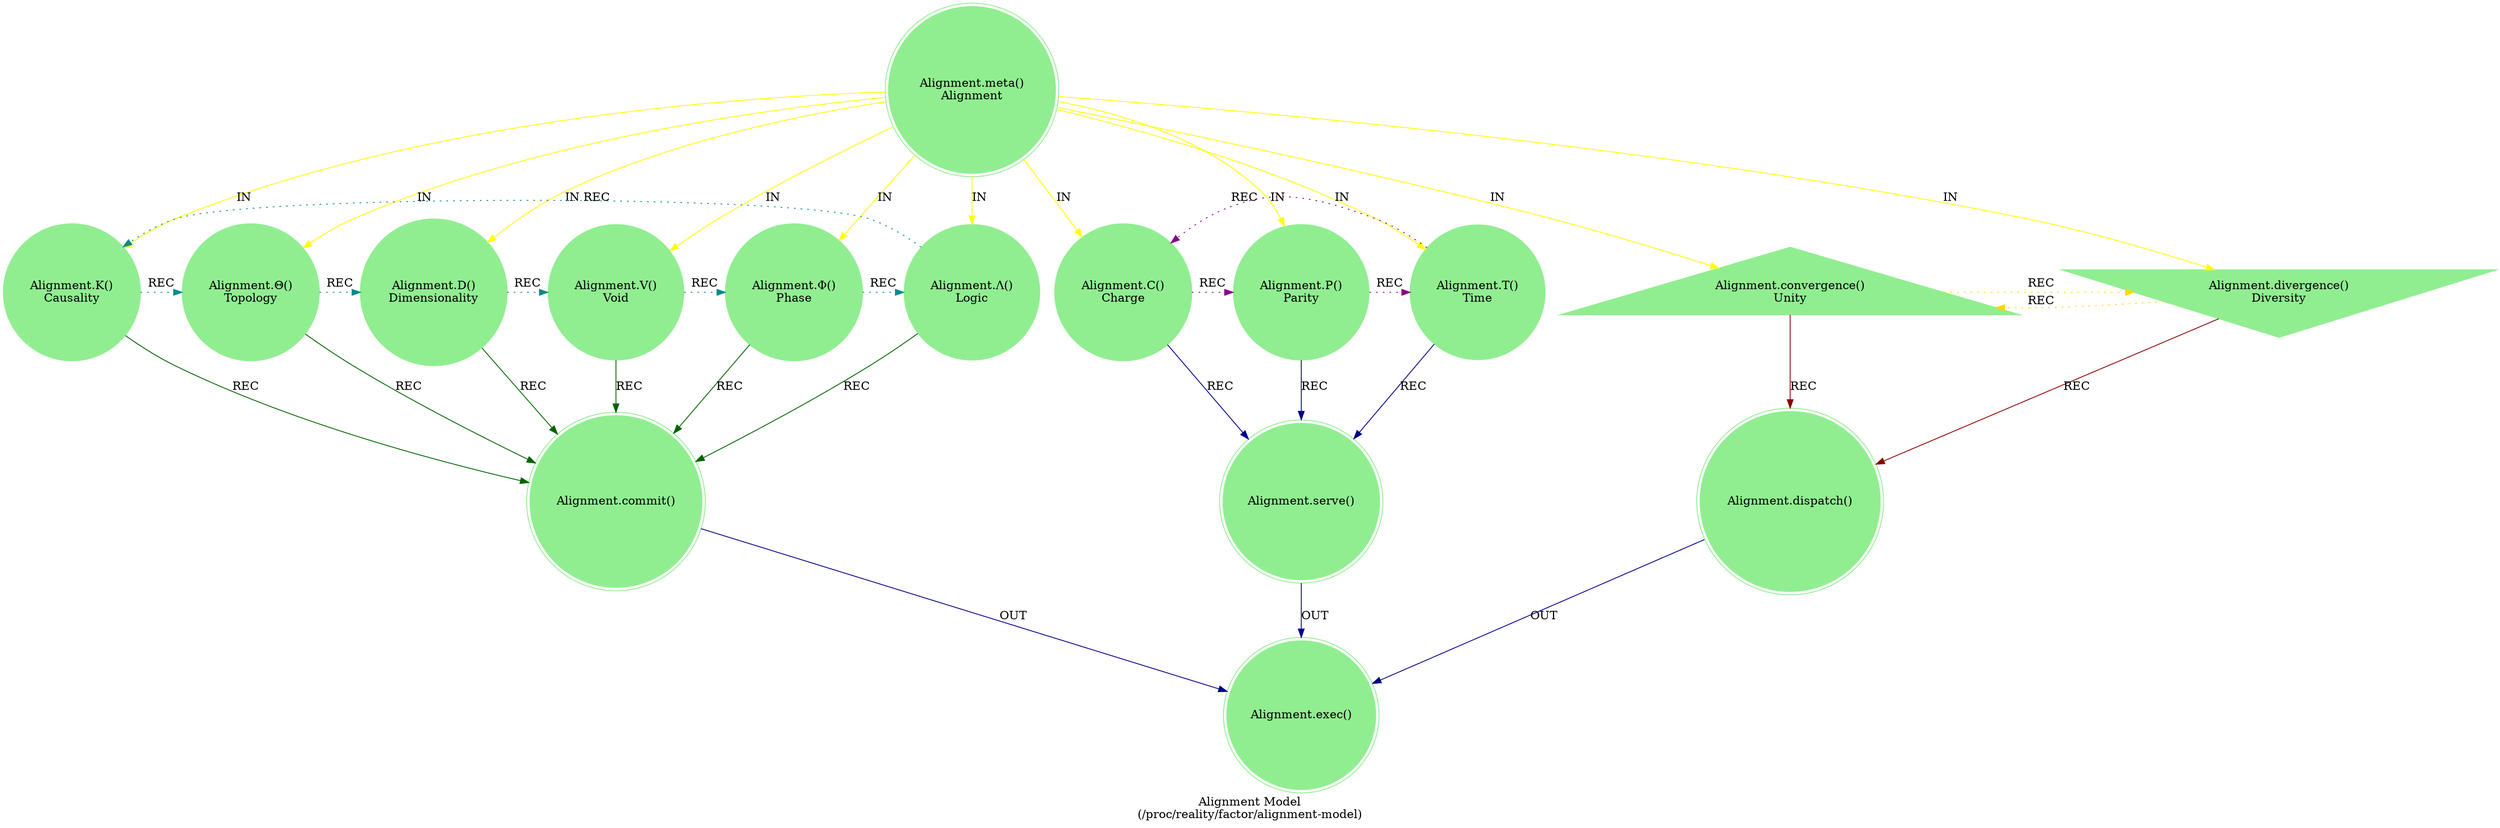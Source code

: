 strict digraph AlignmentModel {
    label = "Alignment Model\n(/proc/reality/factor/alignment-model)";
    style = filled;
    color = lightgray;
    node [shape = circle; style = filled; color = lightgreen;];
    
    // Alignment Model
    // r0::meta();r1,r2,r4,r8,r7,r5;r3,r6,r;ra::receive(),rb::send(),rc::dispatch(),rd::commit(),re::serve(),rf::exec()
    spark_0_alignment_seed_t [label = "Alignment.meta()\nAlignment";shape = doublecircle;comment = "Raw potential (unformatted).";];
    spark_1_alignment_seed_t [label = "Alignment.K()\nCausality";shape = circle;comment = "Planck-time cause/effect links. QFT (S-matrix), Digital Physics";];
    spark_2_alignment_seed_t [label = "Alignment.Θ()\nTopology";shape = circle;comment = "Connectivity (entanglement, wormholes). M-theory (branes), QFT (ER=EPR)";];
    spark_4_alignment_seed_t [label = "Alignment.D()\nDimensionality";shape = circle;comment = "Number of compact/unfolded dimensions. M-theory (Calabi-Yau)";];
    spark_8_alignment_seed_t [label = "Alignment.V()\nVoid";shape = circle;comment = "Null state (deletion/entropy sink). Information Theory (Landauer)	";];
    spark_7_alignment_seed_t [label = "Alignment.Φ()\nPhase";shape = circle;comment = "Particle/Wave toggle (quantum superposition). QFT (Feynman paths)";];
    spark_5_alignment_seed_t [label = "Alignment.Λ()\nLogic";shape = circle;comment = "Boolean gates (AND/OR/NOT). Digital Physics (Fredkin)";];
    spark_3_alignment_seed_t [label = "Alignment.C()\nCharge";shape = circle;comment = "Trinity (+, -, neutral). Fundamental polarity.";];
    spark_6_alignment_seed_t [label = "Alignment.P()\nParity";shape = circle;comment = "Mirroring/negation (e.g., ¬x). Chiral symmetry breaking.";];
    spark_9_alignment_seed_t [label = "Alignment.T()\nTime";shape = circle;comment = "Sequential vs. parallel processing. Cyclic flow/termination.";];
    spark_a_alignment_seed_t [label = "Alignment.convergence()\nUnity";shape = triangle;comment = "Cosmic bus (information routing).";];
    spark_b_alignment_seed_t [label = "Alignment.divergence()\nDiversity";shape = invtriangle;comment = "Cosmic bus (information routing).";];
    spark_c_alignment_seed_t [label = "Alignment.dispatch()";shape = doublecircle;comment = "";];
    spark_d_alignment_seed_t [label = "Alignment.commit()";shape = doublecircle;comment = "";];
    spark_e_alignment_seed_t [label = "Alignment.serve()";shape = doublecircle;comment = "";];
    spark_f_alignment_seed_t [label = "Alignment.exec()";shape = doublecircle;comment = "";];
    
    // IN = Input
    // OUT = Output
    // REC = Recursion
    spark_0_alignment_seed_t -> {spark_a_alignment_seed_t spark_b_alignment_seed_t spark_1_alignment_seed_t spark_2_alignment_seed_t spark_3_alignment_seed_t spark_4_alignment_seed_t spark_5_alignment_seed_t spark_6_alignment_seed_t spark_7_alignment_seed_t spark_8_alignment_seed_t spark_9_alignment_seed_t} [label = "IN"; color = yellow; comment = "";];
    
    {spark_a_alignment_seed_t spark_b_alignment_seed_t} -> spark_c_alignment_seed_t [label = "REC"; color = darkred; comment = "";];
    {spark_1_alignment_seed_t spark_2_alignment_seed_t spark_4_alignment_seed_t spark_8_alignment_seed_t spark_7_alignment_seed_t spark_5_alignment_seed_t} -> spark_d_alignment_seed_t [label = "REC"; color = darkgreen; comment = "";];
    {spark_3_alignment_seed_t spark_6_alignment_seed_t spark_9_alignment_seed_t} -> spark_e_alignment_seed_t [label = "REC"; color = darkblue; comment = "";];
    
    spark_1_alignment_seed_t -> spark_2_alignment_seed_t -> spark_4_alignment_seed_t -> spark_8_alignment_seed_t -> spark_7_alignment_seed_t -> spark_5_alignment_seed_t -> spark_1_alignment_seed_t [label = "REC"; color = darkcyan; comment = ""; style = dotted; constraint = false;];
    spark_3_alignment_seed_t -> spark_6_alignment_seed_t -> spark_9_alignment_seed_t -> spark_3_alignment_seed_t [label = "REC"; color = darkmagenta; comment = ""; style = dotted; constraint = false;];
    spark_a_alignment_seed_t -> spark_b_alignment_seed_t -> spark_a_alignment_seed_t [label = "REC"; color = gold; comment = ""; style = dotted; constraint = false;];
    
    {spark_c_alignment_seed_t spark_d_alignment_seed_t spark_e_alignment_seed_t} -> spark_f_alignment_seed_t [label = "OUT"; color = darkblue; comment = "";];
}